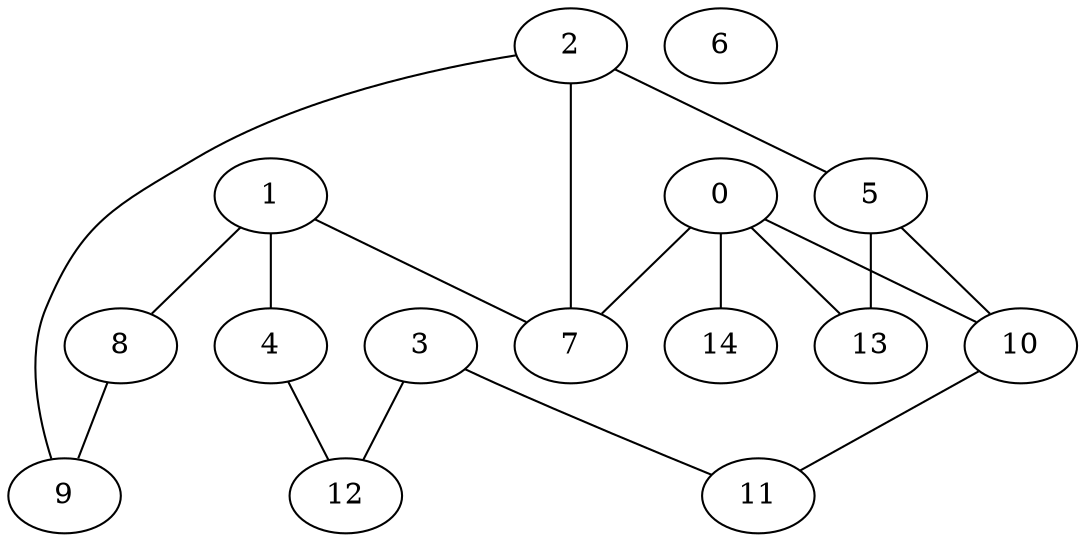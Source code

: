 graph "sampletest150-mod2_image20.bmp" {
	0	 [type=intersection,
		x=272,
		y=359];
	7	 [type=intersection,
		x=236,
		y=371];
	0 -- 7	 [angle0="-.32",
		frequency=1,
		type0=line];
	10	 [type=intersection,
		x=413,
		y=385];
	0 -- 10	 [angle0=".18",
		frequency=1,
		type0=line];
	13	 [type=corner,
		x=382,
		y=320];
	0 -- 13	 [angle0="-.34",
		frequency=1,
		type0=line];
	14	 [type=endpoint,
		x=291,
		y=402];
	0 -- 14	 [angle0="1.15",
		frequency=1,
		type0=line];
	1	 [type=intersection,
		x=126,
		y=368];
	4	 [type=corner,
		x="-11",
		y=378];
	1 -- 4	 [angle0="-.07",
		frequency=1,
		type0=line];
	1 -- 7	 [angle0=".03",
		frequency=1,
		type0=line];
	8	 [type=corner,
		x=109,
		y=357];
	1 -- 8	 [angle0=".57",
		frequency=1,
		type0=line];
	2	 [type=intersection,
		x=139,
		y=319];
	5	 [type=intersection,
		x=394,
		y=331];
	2 -- 5	 [angle0="390.21",
		frequency=1,
		type0=arc];
	2 -- 7	 [angle0=".49",
		frequency=1,
		type0=line];
	9	 [type=corner,
		x=121,
		y=325];
	2 -- 9	 [angle0="-.32",
		frequency=1,
		type0=line];
	3	 [type=corner,
		x=523,
		y=526];
	11	 [type=corner,
		x=513,
		y=399];
	3 -- 11	 [angle0="1.49",
		frequency=1,
		type0=line];
	12	 [type=corner,
		x=8,
		y=520];
	3 -- 12	 [angle0=".01",
		frequency=1,
		type0=line];
	4 -- 12	 [angle0="1.44",
		frequency=1,
		type0=line];
	5 -- 10	 [angle0="1.23",
		frequency=1,
		type0=line];
	5 -- 13	 [angle0=".74",
		frequency=1,
		type0=line];
	6	 [type=circle,
		x=262,
		y=175];
	8 -- 9	 [angle0="-1.21",
		frequency=1,
		type0=line];
	10 -- 11	 [angle0=".14",
		frequency=1,
		type0=line];
}
